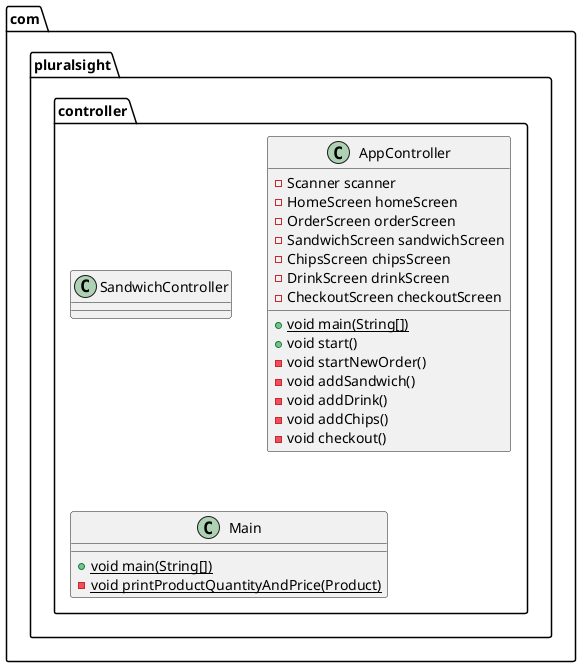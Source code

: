 @startuml
class com.pluralsight.controller.SandwichController {
}
class com.pluralsight.controller.AppController {
- Scanner scanner
- HomeScreen homeScreen
- OrderScreen orderScreen
- SandwichScreen sandwichScreen
- ChipsScreen chipsScreen
- DrinkScreen drinkScreen
- CheckoutScreen checkoutScreen
+ {static} void main(String[])
+ void start()
- void startNewOrder()
- void addSandwich()
- void addDrink()
- void addChips()
- void checkout()
}


class com.pluralsight.controller.Main {
+ {static} void main(String[])
- {static} void printProductQuantityAndPrice(Product)
}

@enduml